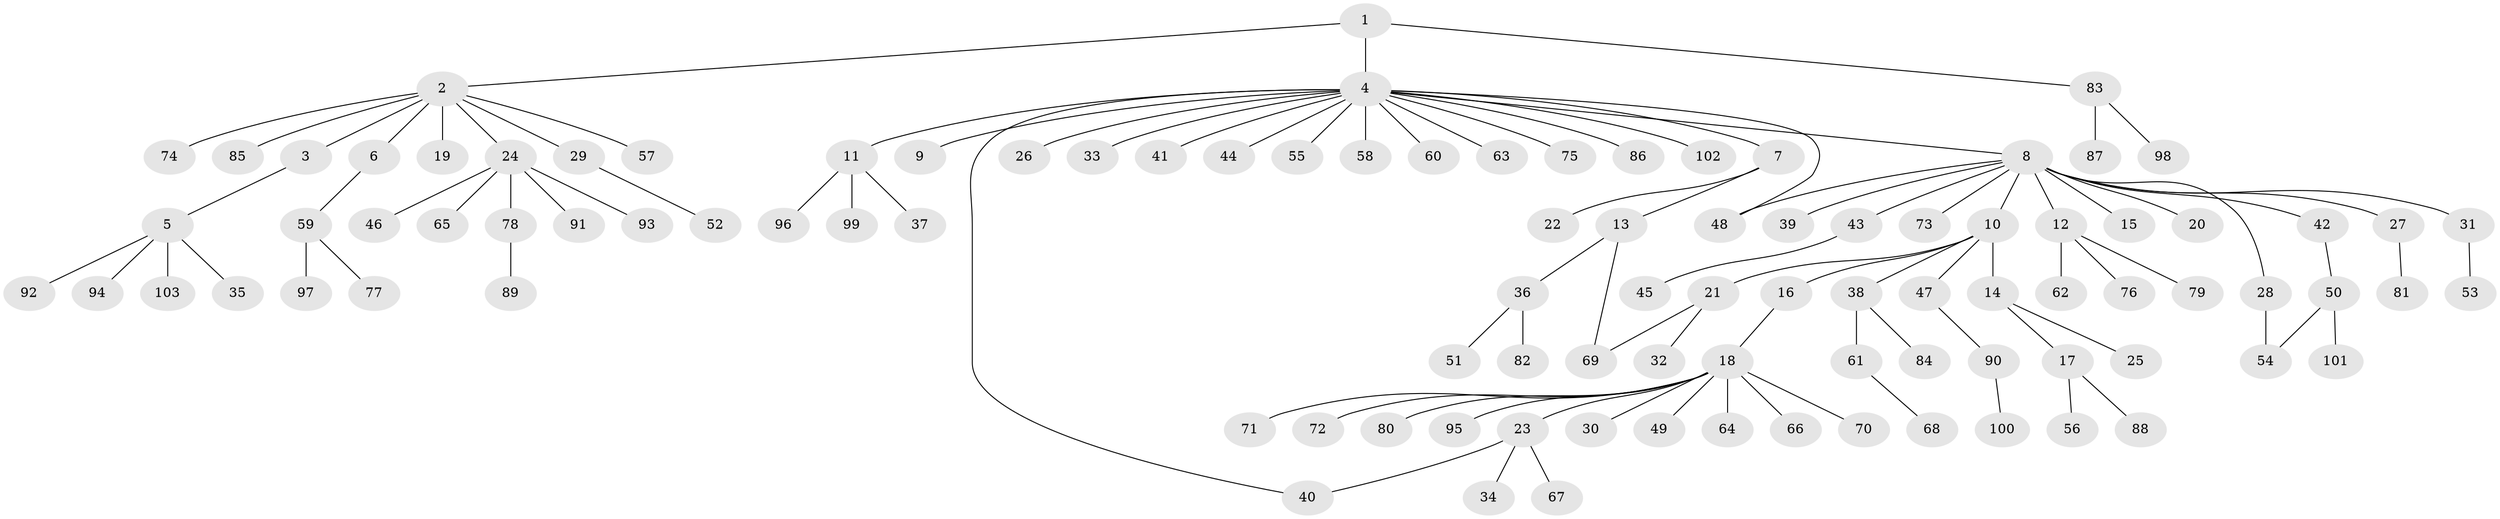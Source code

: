 // Generated by graph-tools (version 1.1) at 2025/01/03/09/25 03:01:51]
// undirected, 103 vertices, 106 edges
graph export_dot {
graph [start="1"]
  node [color=gray90,style=filled];
  1;
  2;
  3;
  4;
  5;
  6;
  7;
  8;
  9;
  10;
  11;
  12;
  13;
  14;
  15;
  16;
  17;
  18;
  19;
  20;
  21;
  22;
  23;
  24;
  25;
  26;
  27;
  28;
  29;
  30;
  31;
  32;
  33;
  34;
  35;
  36;
  37;
  38;
  39;
  40;
  41;
  42;
  43;
  44;
  45;
  46;
  47;
  48;
  49;
  50;
  51;
  52;
  53;
  54;
  55;
  56;
  57;
  58;
  59;
  60;
  61;
  62;
  63;
  64;
  65;
  66;
  67;
  68;
  69;
  70;
  71;
  72;
  73;
  74;
  75;
  76;
  77;
  78;
  79;
  80;
  81;
  82;
  83;
  84;
  85;
  86;
  87;
  88;
  89;
  90;
  91;
  92;
  93;
  94;
  95;
  96;
  97;
  98;
  99;
  100;
  101;
  102;
  103;
  1 -- 2;
  1 -- 4;
  1 -- 83;
  2 -- 3;
  2 -- 6;
  2 -- 19;
  2 -- 24;
  2 -- 29;
  2 -- 57;
  2 -- 74;
  2 -- 85;
  3 -- 5;
  4 -- 7;
  4 -- 8;
  4 -- 9;
  4 -- 11;
  4 -- 26;
  4 -- 33;
  4 -- 40;
  4 -- 41;
  4 -- 44;
  4 -- 48;
  4 -- 55;
  4 -- 58;
  4 -- 60;
  4 -- 63;
  4 -- 75;
  4 -- 86;
  4 -- 102;
  5 -- 35;
  5 -- 92;
  5 -- 94;
  5 -- 103;
  6 -- 59;
  7 -- 13;
  7 -- 22;
  8 -- 10;
  8 -- 12;
  8 -- 15;
  8 -- 20;
  8 -- 27;
  8 -- 28;
  8 -- 31;
  8 -- 39;
  8 -- 42;
  8 -- 43;
  8 -- 48;
  8 -- 73;
  10 -- 14;
  10 -- 16;
  10 -- 21;
  10 -- 38;
  10 -- 47;
  11 -- 37;
  11 -- 96;
  11 -- 99;
  12 -- 62;
  12 -- 76;
  12 -- 79;
  13 -- 36;
  13 -- 69;
  14 -- 17;
  14 -- 25;
  16 -- 18;
  17 -- 56;
  17 -- 88;
  18 -- 23;
  18 -- 30;
  18 -- 49;
  18 -- 64;
  18 -- 66;
  18 -- 70;
  18 -- 71;
  18 -- 72;
  18 -- 80;
  18 -- 95;
  21 -- 32;
  21 -- 69;
  23 -- 34;
  23 -- 40;
  23 -- 67;
  24 -- 46;
  24 -- 65;
  24 -- 78;
  24 -- 91;
  24 -- 93;
  27 -- 81;
  28 -- 54;
  29 -- 52;
  31 -- 53;
  36 -- 51;
  36 -- 82;
  38 -- 61;
  38 -- 84;
  42 -- 50;
  43 -- 45;
  47 -- 90;
  50 -- 54;
  50 -- 101;
  59 -- 77;
  59 -- 97;
  61 -- 68;
  78 -- 89;
  83 -- 87;
  83 -- 98;
  90 -- 100;
}
